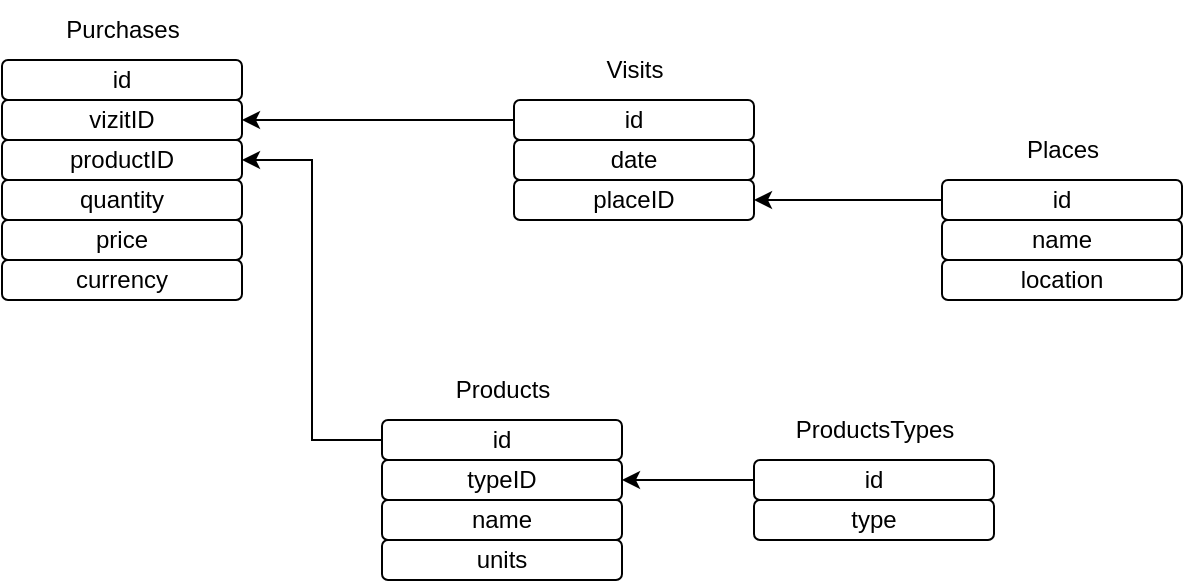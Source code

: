 <mxfile version="23.1.5" type="device">
  <diagram name="Страница — 1" id="G2L38qKu-4k-6JUMyBqo">
    <mxGraphModel dx="1274" dy="700" grid="1" gridSize="10" guides="1" tooltips="1" connect="1" arrows="1" fold="1" page="1" pageScale="1" pageWidth="827" pageHeight="1169" math="0" shadow="0">
      <root>
        <mxCell id="0" />
        <mxCell id="1" parent="0" />
        <mxCell id="U2PoE-Z67qxSZuqzJdQZ-1" value="id" style="rounded=1;whiteSpace=wrap;html=1;" parent="1" vertex="1">
          <mxGeometry x="286" y="70" width="120" height="20" as="geometry" />
        </mxCell>
        <mxCell id="U2PoE-Z67qxSZuqzJdQZ-3" value="date" style="rounded=1;whiteSpace=wrap;html=1;" parent="1" vertex="1">
          <mxGeometry x="286" y="90" width="120" height="20" as="geometry" />
        </mxCell>
        <mxCell id="U2PoE-Z67qxSZuqzJdQZ-6" value="Visits" style="text;html=1;align=center;verticalAlign=middle;resizable=0;points=[];autosize=1;strokeColor=none;fillColor=none;" parent="1" vertex="1">
          <mxGeometry x="321" y="40" width="50" height="30" as="geometry" />
        </mxCell>
        <mxCell id="U2PoE-Z67qxSZuqzJdQZ-7" value="id" style="rounded=1;whiteSpace=wrap;html=1;" parent="1" vertex="1">
          <mxGeometry x="30" y="50" width="120" height="20" as="geometry" />
        </mxCell>
        <mxCell id="U2PoE-Z67qxSZuqzJdQZ-8" value="Purchases" style="text;html=1;align=center;verticalAlign=middle;resizable=0;points=[];autosize=1;strokeColor=none;fillColor=none;" parent="1" vertex="1">
          <mxGeometry x="50" y="20" width="80" height="30" as="geometry" />
        </mxCell>
        <mxCell id="U2PoE-Z67qxSZuqzJdQZ-9" value="vizitID" style="rounded=1;whiteSpace=wrap;html=1;" parent="1" vertex="1">
          <mxGeometry x="30" y="70" width="120" height="20" as="geometry" />
        </mxCell>
        <mxCell id="U2PoE-Z67qxSZuqzJdQZ-10" value="productID" style="rounded=1;whiteSpace=wrap;html=1;" parent="1" vertex="1">
          <mxGeometry x="30" y="90" width="120" height="20" as="geometry" />
        </mxCell>
        <mxCell id="U2PoE-Z67qxSZuqzJdQZ-11" value="quantity" style="rounded=1;whiteSpace=wrap;html=1;" parent="1" vertex="1">
          <mxGeometry x="30" y="110" width="120" height="20" as="geometry" />
        </mxCell>
        <mxCell id="U2PoE-Z67qxSZuqzJdQZ-12" value="price" style="rounded=1;whiteSpace=wrap;html=1;" parent="1" vertex="1">
          <mxGeometry x="30" y="130" width="120" height="20" as="geometry" />
        </mxCell>
        <mxCell id="U2PoE-Z67qxSZuqzJdQZ-13" value="" style="endArrow=classic;html=1;rounded=0;exitX=0;exitY=0.5;exitDx=0;exitDy=0;entryX=1;entryY=0.5;entryDx=0;entryDy=0;" parent="1" source="U2PoE-Z67qxSZuqzJdQZ-1" target="U2PoE-Z67qxSZuqzJdQZ-9" edge="1">
          <mxGeometry width="50" height="50" relative="1" as="geometry">
            <mxPoint x="190" y="390" as="sourcePoint" />
            <mxPoint x="240" y="340" as="targetPoint" />
          </mxGeometry>
        </mxCell>
        <mxCell id="U2PoE-Z67qxSZuqzJdQZ-14" value="Products" style="text;html=1;align=center;verticalAlign=middle;resizable=0;points=[];autosize=1;strokeColor=none;fillColor=none;" parent="1" vertex="1">
          <mxGeometry x="245" y="200" width="70" height="30" as="geometry" />
        </mxCell>
        <mxCell id="U2PoE-Z67qxSZuqzJdQZ-19" style="edgeStyle=orthogonalEdgeStyle;rounded=0;orthogonalLoop=1;jettySize=auto;html=1;exitX=0;exitY=0.5;exitDx=0;exitDy=0;entryX=1;entryY=0.5;entryDx=0;entryDy=0;" parent="1" source="U2PoE-Z67qxSZuqzJdQZ-15" target="U2PoE-Z67qxSZuqzJdQZ-10" edge="1">
          <mxGeometry relative="1" as="geometry" />
        </mxCell>
        <mxCell id="U2PoE-Z67qxSZuqzJdQZ-15" value="id" style="rounded=1;whiteSpace=wrap;html=1;" parent="1" vertex="1">
          <mxGeometry x="220" y="230" width="120" height="20" as="geometry" />
        </mxCell>
        <mxCell id="U2PoE-Z67qxSZuqzJdQZ-16" value="typeID" style="rounded=1;whiteSpace=wrap;html=1;" parent="1" vertex="1">
          <mxGeometry x="220" y="250" width="120" height="20" as="geometry" />
        </mxCell>
        <mxCell id="U2PoE-Z67qxSZuqzJdQZ-17" value="name" style="rounded=1;whiteSpace=wrap;html=1;" parent="1" vertex="1">
          <mxGeometry x="220" y="270" width="120" height="20" as="geometry" />
        </mxCell>
        <mxCell id="U2PoE-Z67qxSZuqzJdQZ-20" value="ProductsTypes" style="text;html=1;align=center;verticalAlign=middle;resizable=0;points=[];autosize=1;strokeColor=none;fillColor=none;" parent="1" vertex="1">
          <mxGeometry x="416" y="220" width="100" height="30" as="geometry" />
        </mxCell>
        <mxCell id="U2PoE-Z67qxSZuqzJdQZ-24" style="edgeStyle=orthogonalEdgeStyle;rounded=0;orthogonalLoop=1;jettySize=auto;html=1;exitX=0;exitY=0.5;exitDx=0;exitDy=0;entryX=1;entryY=0.5;entryDx=0;entryDy=0;" parent="1" source="U2PoE-Z67qxSZuqzJdQZ-21" target="U2PoE-Z67qxSZuqzJdQZ-16" edge="1">
          <mxGeometry relative="1" as="geometry" />
        </mxCell>
        <mxCell id="U2PoE-Z67qxSZuqzJdQZ-21" value="id" style="rounded=1;whiteSpace=wrap;html=1;" parent="1" vertex="1">
          <mxGeometry x="406" y="250" width="120" height="20" as="geometry" />
        </mxCell>
        <mxCell id="U2PoE-Z67qxSZuqzJdQZ-22" value="type" style="rounded=1;whiteSpace=wrap;html=1;" parent="1" vertex="1">
          <mxGeometry x="406" y="270" width="120" height="20" as="geometry" />
        </mxCell>
        <mxCell id="U2PoE-Z67qxSZuqzJdQZ-25" value="placeID" style="rounded=1;whiteSpace=wrap;html=1;" parent="1" vertex="1">
          <mxGeometry x="286" y="110" width="120" height="20" as="geometry" />
        </mxCell>
        <mxCell id="U2PoE-Z67qxSZuqzJdQZ-30" style="edgeStyle=orthogonalEdgeStyle;rounded=0;orthogonalLoop=1;jettySize=auto;html=1;entryX=1;entryY=0.5;entryDx=0;entryDy=0;" parent="1" source="U2PoE-Z67qxSZuqzJdQZ-26" target="U2PoE-Z67qxSZuqzJdQZ-25" edge="1">
          <mxGeometry relative="1" as="geometry" />
        </mxCell>
        <mxCell id="U2PoE-Z67qxSZuqzJdQZ-26" value="id" style="rounded=1;whiteSpace=wrap;html=1;" parent="1" vertex="1">
          <mxGeometry x="500" y="110" width="120" height="20" as="geometry" />
        </mxCell>
        <mxCell id="U2PoE-Z67qxSZuqzJdQZ-27" value="name" style="rounded=1;whiteSpace=wrap;html=1;" parent="1" vertex="1">
          <mxGeometry x="500" y="130" width="120" height="20" as="geometry" />
        </mxCell>
        <mxCell id="U2PoE-Z67qxSZuqzJdQZ-28" value="Places" style="text;html=1;align=center;verticalAlign=middle;resizable=0;points=[];autosize=1;strokeColor=none;fillColor=none;" parent="1" vertex="1">
          <mxGeometry x="530" y="80" width="60" height="30" as="geometry" />
        </mxCell>
        <mxCell id="U2PoE-Z67qxSZuqzJdQZ-29" value="location" style="rounded=1;whiteSpace=wrap;html=1;" parent="1" vertex="1">
          <mxGeometry x="500" y="150" width="120" height="20" as="geometry" />
        </mxCell>
        <mxCell id="8x119n-W4MD-BEPI63tW-1" value="currency" style="rounded=1;whiteSpace=wrap;html=1;" vertex="1" parent="1">
          <mxGeometry x="30" y="150" width="120" height="20" as="geometry" />
        </mxCell>
        <mxCell id="8x119n-W4MD-BEPI63tW-2" value="units" style="rounded=1;whiteSpace=wrap;html=1;" vertex="1" parent="1">
          <mxGeometry x="220" y="290" width="120" height="20" as="geometry" />
        </mxCell>
      </root>
    </mxGraphModel>
  </diagram>
</mxfile>
